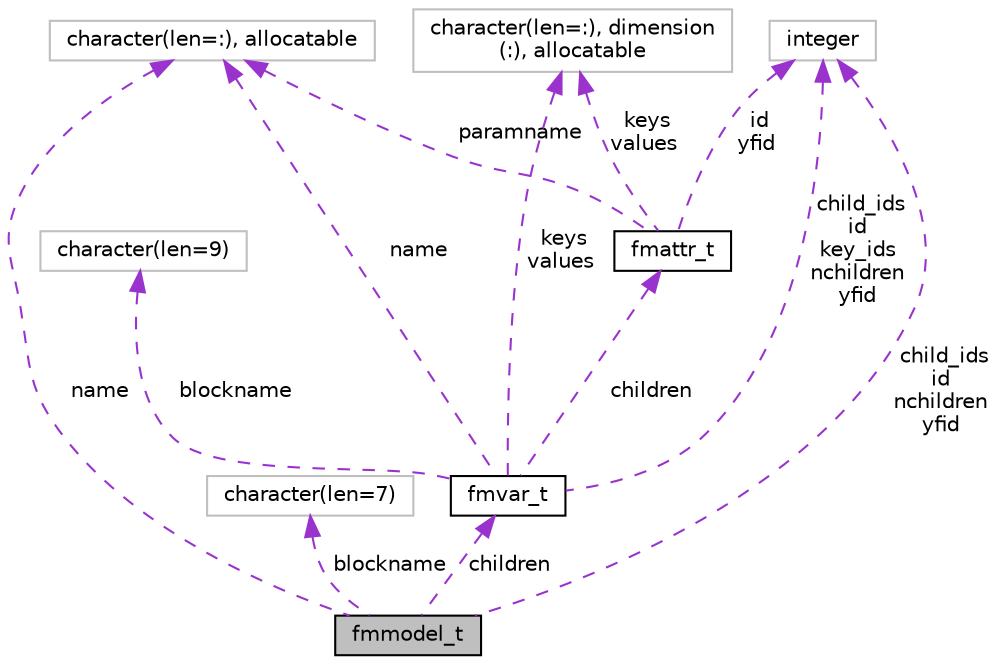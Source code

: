 digraph "fmmodel_t"
{
 // INTERACTIVE_SVG=YES
 // LATEX_PDF_SIZE
  edge [fontname="Helvetica",fontsize="10",labelfontname="Helvetica",labelfontsize="10"];
  node [fontname="Helvetica",fontsize="10",shape=record];
  Node1 [label="fmmodel_t",height=0.2,width=0.4,color="black", fillcolor="grey75", style="filled", fontcolor="black",tooltip="This type represents the entries for a given model, e.g. land, ocean, atmosphere. This type contains ..."];
  Node2 -> Node1 [dir="back",color="darkorchid3",fontsize="10",style="dashed",label=" name" ,fontname="Helvetica"];
  Node2 [label="character(len=:), allocatable",height=0.2,width=0.4,color="grey75", fillcolor="white", style="filled",tooltip=" "];
  Node3 -> Node1 [dir="back",color="darkorchid3",fontsize="10",style="dashed",label=" blockname" ,fontname="Helvetica"];
  Node3 [label="character(len=7)",height=0.2,width=0.4,color="grey75", fillcolor="white", style="filled",tooltip=" "];
  Node4 -> Node1 [dir="back",color="darkorchid3",fontsize="10",style="dashed",label=" children" ,fontname="Helvetica"];
  Node4 [label="fmvar_t",height=0.2,width=0.4,color="black", fillcolor="white", style="filled",URL="$group__fm__yaml__mod.html#structfm__yaml__mod_1_1fmvar__t",tooltip="This type represents the entries for a given variable, e.g. dust. This type contains the name of the ..."];
  Node5 -> Node4 [dir="back",color="darkorchid3",fontsize="10",style="dashed",label=" children" ,fontname="Helvetica"];
  Node5 [label="fmattr_t",height=0.2,width=0.4,color="black", fillcolor="white", style="filled",URL="$group__fm__yaml__mod.html#structfm__yaml__mod_1_1fmattr__t",tooltip="This type represents the subparameters for a given variable parameter. This type contains the name of..."];
  Node2 -> Node5 [dir="back",color="darkorchid3",fontsize="10",style="dashed",label=" paramname" ,fontname="Helvetica"];
  Node6 -> Node5 [dir="back",color="darkorchid3",fontsize="10",style="dashed",label=" keys\nvalues" ,fontname="Helvetica"];
  Node6 [label="character(len=:), dimension\l(:), allocatable",height=0.2,width=0.4,color="grey75", fillcolor="white", style="filled",tooltip=" "];
  Node7 -> Node5 [dir="back",color="darkorchid3",fontsize="10",style="dashed",label=" id\nyfid" ,fontname="Helvetica"];
  Node7 [label="integer",height=0.2,width=0.4,color="grey75", fillcolor="white", style="filled",tooltip=" "];
  Node8 -> Node4 [dir="back",color="darkorchid3",fontsize="10",style="dashed",label=" blockname" ,fontname="Helvetica"];
  Node8 [label="character(len=9)",height=0.2,width=0.4,color="grey75", fillcolor="white", style="filled",tooltip=" "];
  Node2 -> Node4 [dir="back",color="darkorchid3",fontsize="10",style="dashed",label=" name" ,fontname="Helvetica"];
  Node6 -> Node4 [dir="back",color="darkorchid3",fontsize="10",style="dashed",label=" keys\nvalues" ,fontname="Helvetica"];
  Node7 -> Node4 [dir="back",color="darkorchid3",fontsize="10",style="dashed",label=" child_ids\nid\nkey_ids\nnchildren\nyfid" ,fontname="Helvetica"];
  Node7 -> Node1 [dir="back",color="darkorchid3",fontsize="10",style="dashed",label=" child_ids\nid\nnchildren\nyfid" ,fontname="Helvetica"];
}
